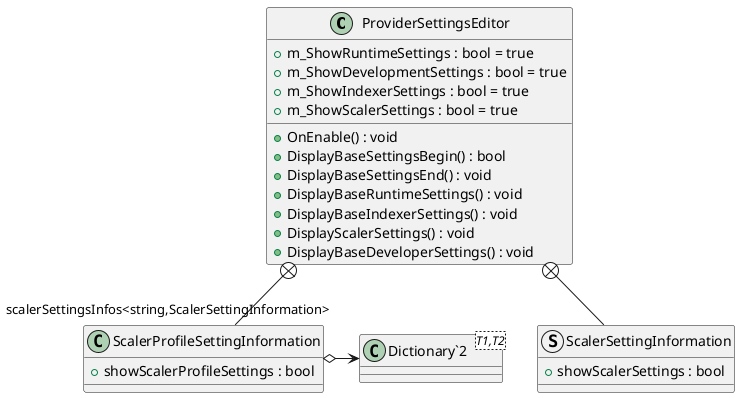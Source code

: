 @startuml
class ProviderSettingsEditor {
    + m_ShowRuntimeSettings : bool = true
    + m_ShowDevelopmentSettings : bool = true
    + m_ShowIndexerSettings : bool = true
    + m_ShowScalerSettings : bool = true
    + OnEnable() : void
    + DisplayBaseSettingsBegin() : bool
    + DisplayBaseSettingsEnd() : void
    + DisplayBaseRuntimeSettings() : void
    + DisplayBaseIndexerSettings() : void
    + DisplayScalerSettings() : void
    + DisplayBaseDeveloperSettings() : void
}
struct ScalerSettingInformation {
    + showScalerSettings : bool
}
class ScalerProfileSettingInformation {
    + showScalerProfileSettings : bool
}
class "Dictionary`2"<T1,T2> {
}
ProviderSettingsEditor +-- ScalerSettingInformation
ProviderSettingsEditor +-- ScalerProfileSettingInformation
ScalerProfileSettingInformation o-> "scalerSettingsInfos<string,ScalerSettingInformation>" "Dictionary`2"
@enduml
